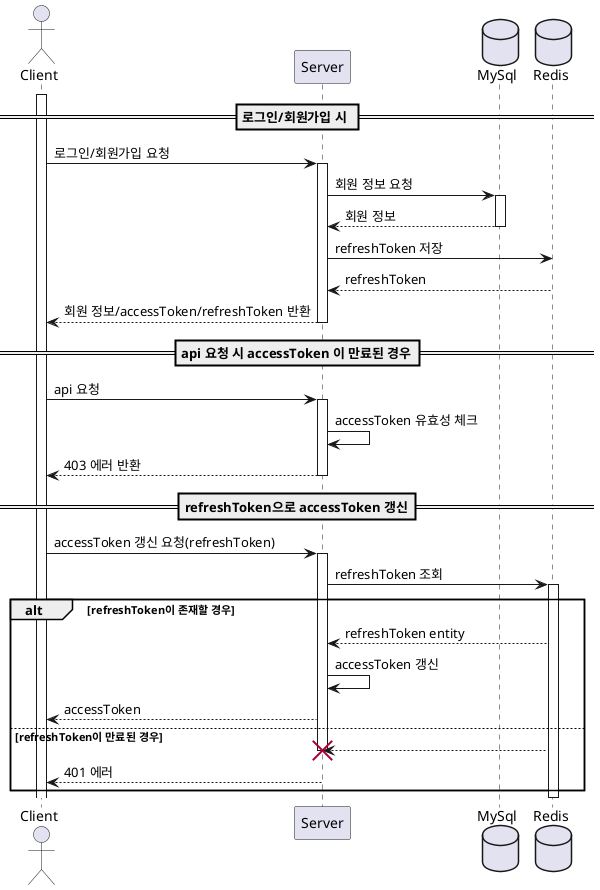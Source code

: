 @startuml
Actor Client
Participant Server
Database MySql
Database Redis

== 로그인/회원가입 시 ==
activate Client
Client -> Server: 로그인/회원가입 요청
activate Server
Server -> MySql: 회원 정보 요청
activate MySql
MySql --> Server: 회원 정보
deactivate MySql
Server -> Redis: refreshToken 저장
Redis --> Server: refreshToken
Server --> Client: 회원 정보/accessToken/refreshToken 반환
deactivate Server

== api 요청 시 accessToken 이 만료된 경우==
Client -> Server: api 요청
activate Server
Server -> Server: accessToken 유효성 체크
Server --> Client: 403 에러 반환
deactivate Server

== refreshToken으로 accessToken 갱신==
Client -> Server:  accessToken 갱신 요청(refreshToken)
activate Server
Server -> Redis: refreshToken 조회
activate Redis
alt refreshToken이 존재할 경우
    Redis --> Server: refreshToken entity
    Server -> Server: accessToken 갱신
    Server --> Client: accessToken
else refreshToken이 만료된 경우
    Redis --> Server!!:
    Server --> Client: 401 에러
    end

deactivate Redis

@enduml
